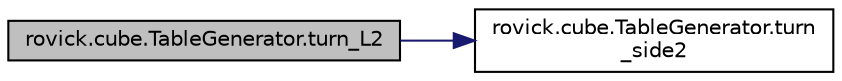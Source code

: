 digraph "rovick.cube.TableGenerator.turn_L2"
{
  edge [fontname="Helvetica",fontsize="10",labelfontname="Helvetica",labelfontsize="10"];
  node [fontname="Helvetica",fontsize="10",shape=record];
  rankdir="LR";
  Node210 [label="rovick.cube.TableGenerator.turn_L2",height=0.2,width=0.4,color="black", fillcolor="grey75", style="filled", fontcolor="black"];
  Node210 -> Node211 [color="midnightblue",fontsize="10",style="solid",fontname="Helvetica"];
  Node211 [label="rovick.cube.TableGenerator.turn\l_side2",height=0.2,width=0.4,color="black", fillcolor="white", style="filled",URL="$classrovick_1_1cube_1_1_table_generator.html#ad20f0ddf20bd858bb561a7d54c7f7d48"];
}
